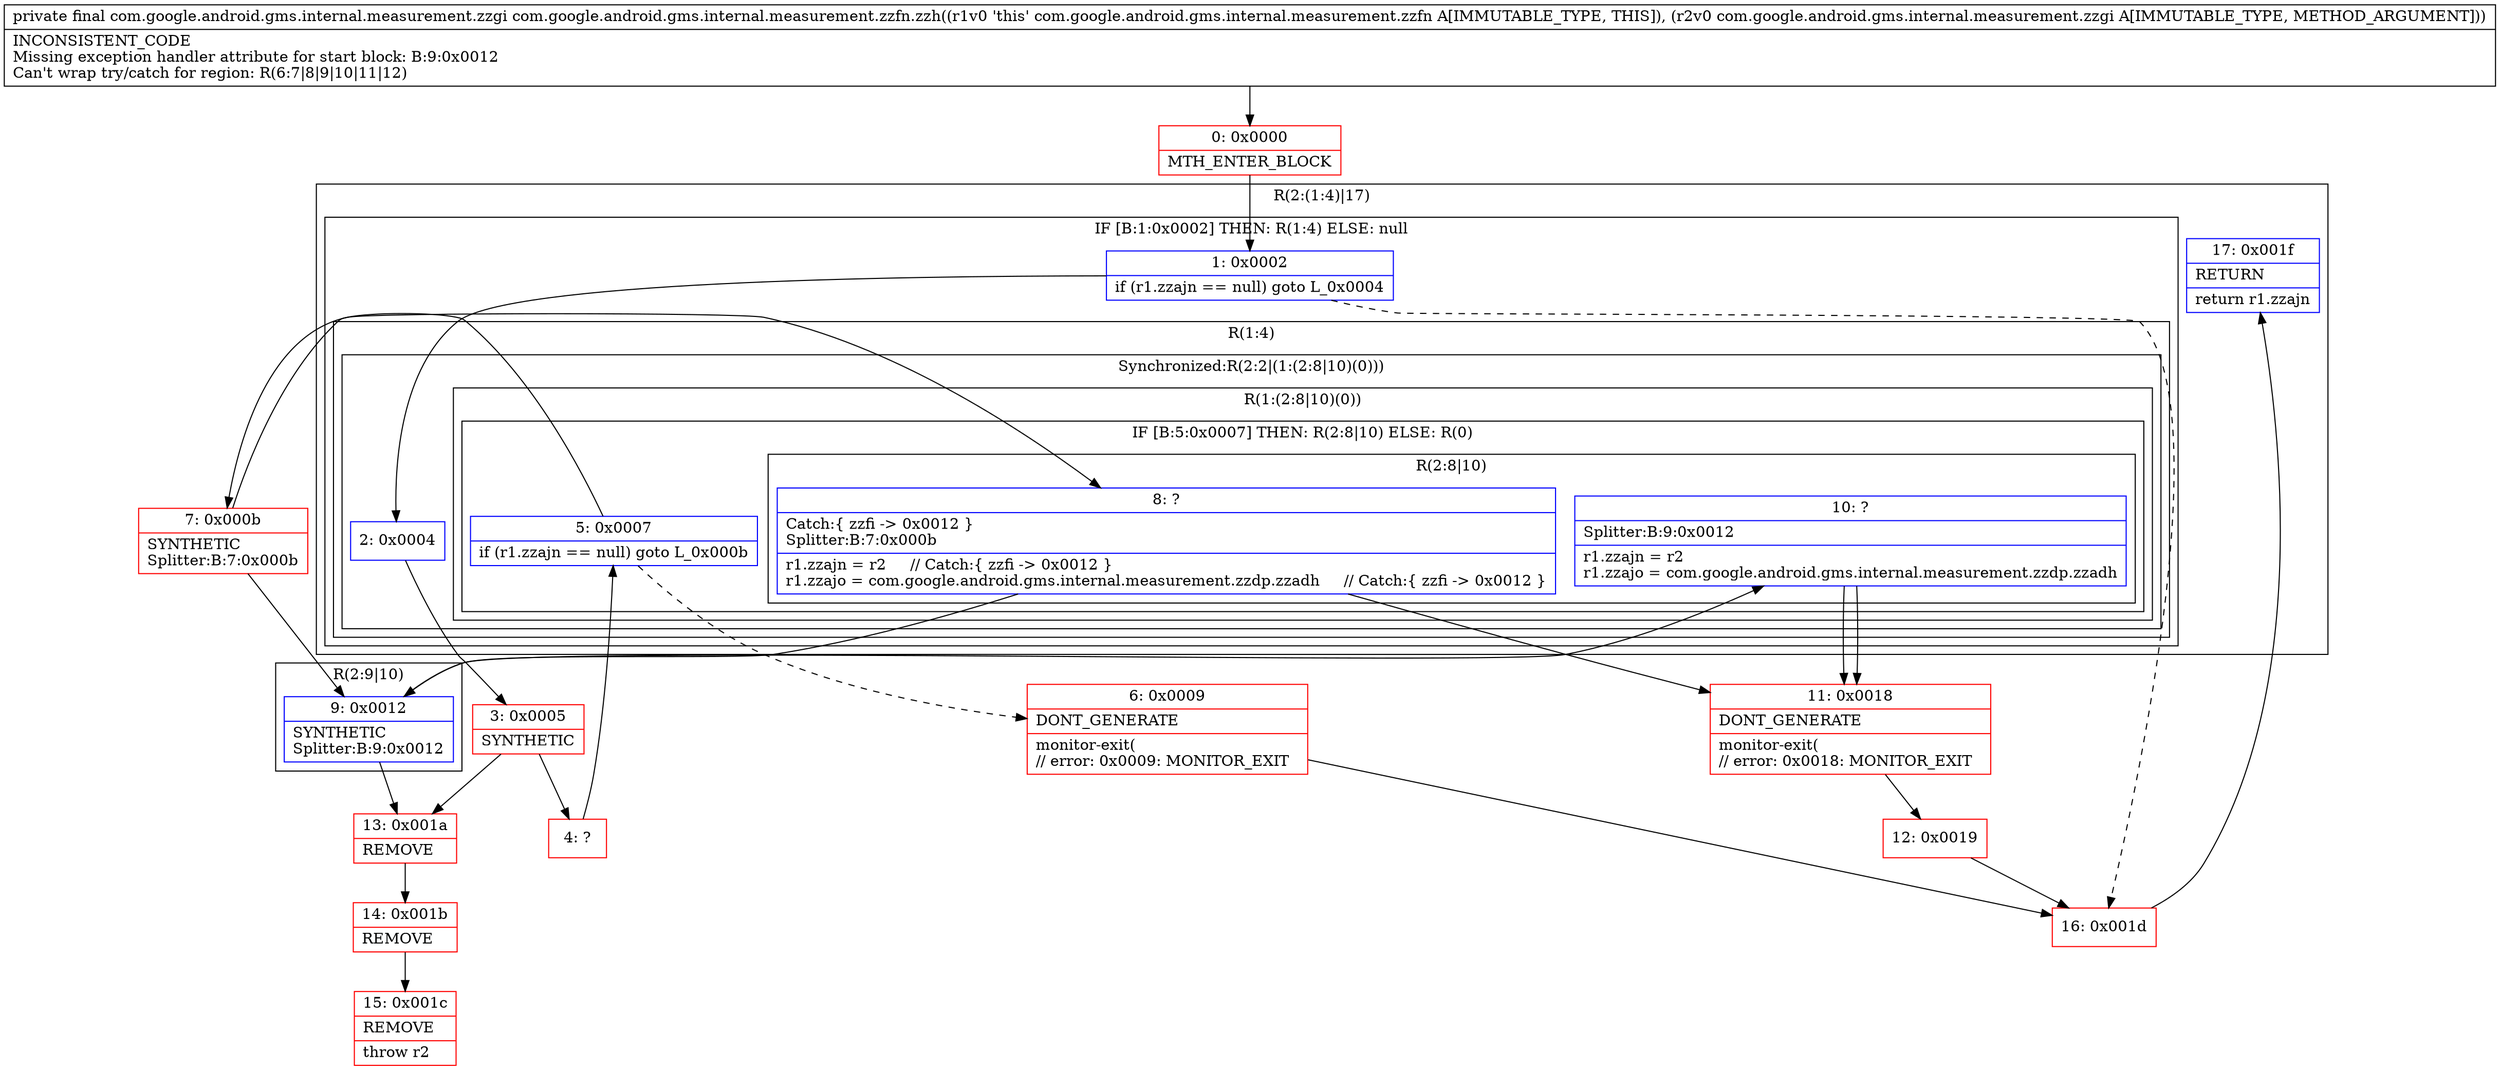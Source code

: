 digraph "CFG forcom.google.android.gms.internal.measurement.zzfn.zzh(Lcom\/google\/android\/gms\/internal\/measurement\/zzgi;)Lcom\/google\/android\/gms\/internal\/measurement\/zzgi;" {
subgraph cluster_Region_865566955 {
label = "R(2:(1:4)|17)";
node [shape=record,color=blue];
subgraph cluster_IfRegion_867974369 {
label = "IF [B:1:0x0002] THEN: R(1:4) ELSE: null";
node [shape=record,color=blue];
Node_1 [shape=record,label="{1\:\ 0x0002|if (r1.zzajn == null) goto L_0x0004\l}"];
subgraph cluster_Region_1050289579 {
label = "R(1:4)";
node [shape=record,color=blue];
subgraph cluster_SynchronizedRegion_1667808815 {
label = "Synchronized:R(2:2|(1:(2:8|10)(0)))";
node [shape=record,color=blue];
Node_2 [shape=record,label="{2\:\ 0x0004}"];
subgraph cluster_Region_1828186737 {
label = "R(1:(2:8|10)(0))";
node [shape=record,color=blue];
subgraph cluster_IfRegion_1048483898 {
label = "IF [B:5:0x0007] THEN: R(2:8|10) ELSE: R(0)";
node [shape=record,color=blue];
Node_5 [shape=record,label="{5\:\ 0x0007|if (r1.zzajn == null) goto L_0x000b\l}"];
subgraph cluster_Region_1369855267 {
label = "R(2:8|10)";
node [shape=record,color=blue];
Node_8 [shape=record,label="{8\:\ ?|Catch:\{ zzfi \-\> 0x0012 \}\lSplitter:B:7:0x000b\l|r1.zzajn = r2     \/\/ Catch:\{ zzfi \-\> 0x0012 \}\lr1.zzajo = com.google.android.gms.internal.measurement.zzdp.zzadh     \/\/ Catch:\{ zzfi \-\> 0x0012 \}\l}"];
Node_10 [shape=record,label="{10\:\ ?|Splitter:B:9:0x0012\l|r1.zzajn = r2\lr1.zzajo = com.google.android.gms.internal.measurement.zzdp.zzadh\l}"];
}
subgraph cluster_Region_2006515966 {
label = "R(0)";
node [shape=record,color=blue];
}
}
}
}
}
}
Node_17 [shape=record,label="{17\:\ 0x001f|RETURN\l|return r1.zzajn\l}"];
}
subgraph cluster_Region_611244062 {
label = "R(2:9|10)";
node [shape=record,color=blue];
Node_9 [shape=record,label="{9\:\ 0x0012|SYNTHETIC\lSplitter:B:9:0x0012\l}"];
Node_10 [shape=record,label="{10\:\ ?|Splitter:B:9:0x0012\l|r1.zzajn = r2\lr1.zzajo = com.google.android.gms.internal.measurement.zzdp.zzadh\l}"];
}
Node_0 [shape=record,color=red,label="{0\:\ 0x0000|MTH_ENTER_BLOCK\l}"];
Node_3 [shape=record,color=red,label="{3\:\ 0x0005|SYNTHETIC\l}"];
Node_4 [shape=record,color=red,label="{4\:\ ?}"];
Node_6 [shape=record,color=red,label="{6\:\ 0x0009|DONT_GENERATE\l|monitor\-exit(\l\/\/ error: 0x0009: MONITOR_EXIT  \l}"];
Node_7 [shape=record,color=red,label="{7\:\ 0x000b|SYNTHETIC\lSplitter:B:7:0x000b\l}"];
Node_11 [shape=record,color=red,label="{11\:\ 0x0018|DONT_GENERATE\l|monitor\-exit(\l\/\/ error: 0x0018: MONITOR_EXIT  \l}"];
Node_12 [shape=record,color=red,label="{12\:\ 0x0019}"];
Node_13 [shape=record,color=red,label="{13\:\ 0x001a|REMOVE\l}"];
Node_14 [shape=record,color=red,label="{14\:\ 0x001b|REMOVE\l}"];
Node_15 [shape=record,color=red,label="{15\:\ 0x001c|REMOVE\l|throw r2\l}"];
Node_16 [shape=record,color=red,label="{16\:\ 0x001d}"];
MethodNode[shape=record,label="{private final com.google.android.gms.internal.measurement.zzgi com.google.android.gms.internal.measurement.zzfn.zzh((r1v0 'this' com.google.android.gms.internal.measurement.zzfn A[IMMUTABLE_TYPE, THIS]), (r2v0 com.google.android.gms.internal.measurement.zzgi A[IMMUTABLE_TYPE, METHOD_ARGUMENT]))  | INCONSISTENT_CODE\lMissing exception handler attribute for start block: B:9:0x0012\lCan't wrap try\/catch for region: R(6:7\|8\|9\|10\|11\|12)\l}"];
MethodNode -> Node_0;
Node_1 -> Node_2;
Node_1 -> Node_16[style=dashed];
Node_2 -> Node_3;
Node_5 -> Node_6[style=dashed];
Node_5 -> Node_7;
Node_8 -> Node_9;
Node_8 -> Node_11;
Node_10 -> Node_11;
Node_9 -> Node_10;
Node_9 -> Node_13;
Node_10 -> Node_11;
Node_0 -> Node_1;
Node_3 -> Node_4;
Node_3 -> Node_13;
Node_4 -> Node_5;
Node_6 -> Node_16;
Node_7 -> Node_8;
Node_7 -> Node_9;
Node_11 -> Node_12;
Node_12 -> Node_16;
Node_13 -> Node_14;
Node_14 -> Node_15;
Node_16 -> Node_17;
}

